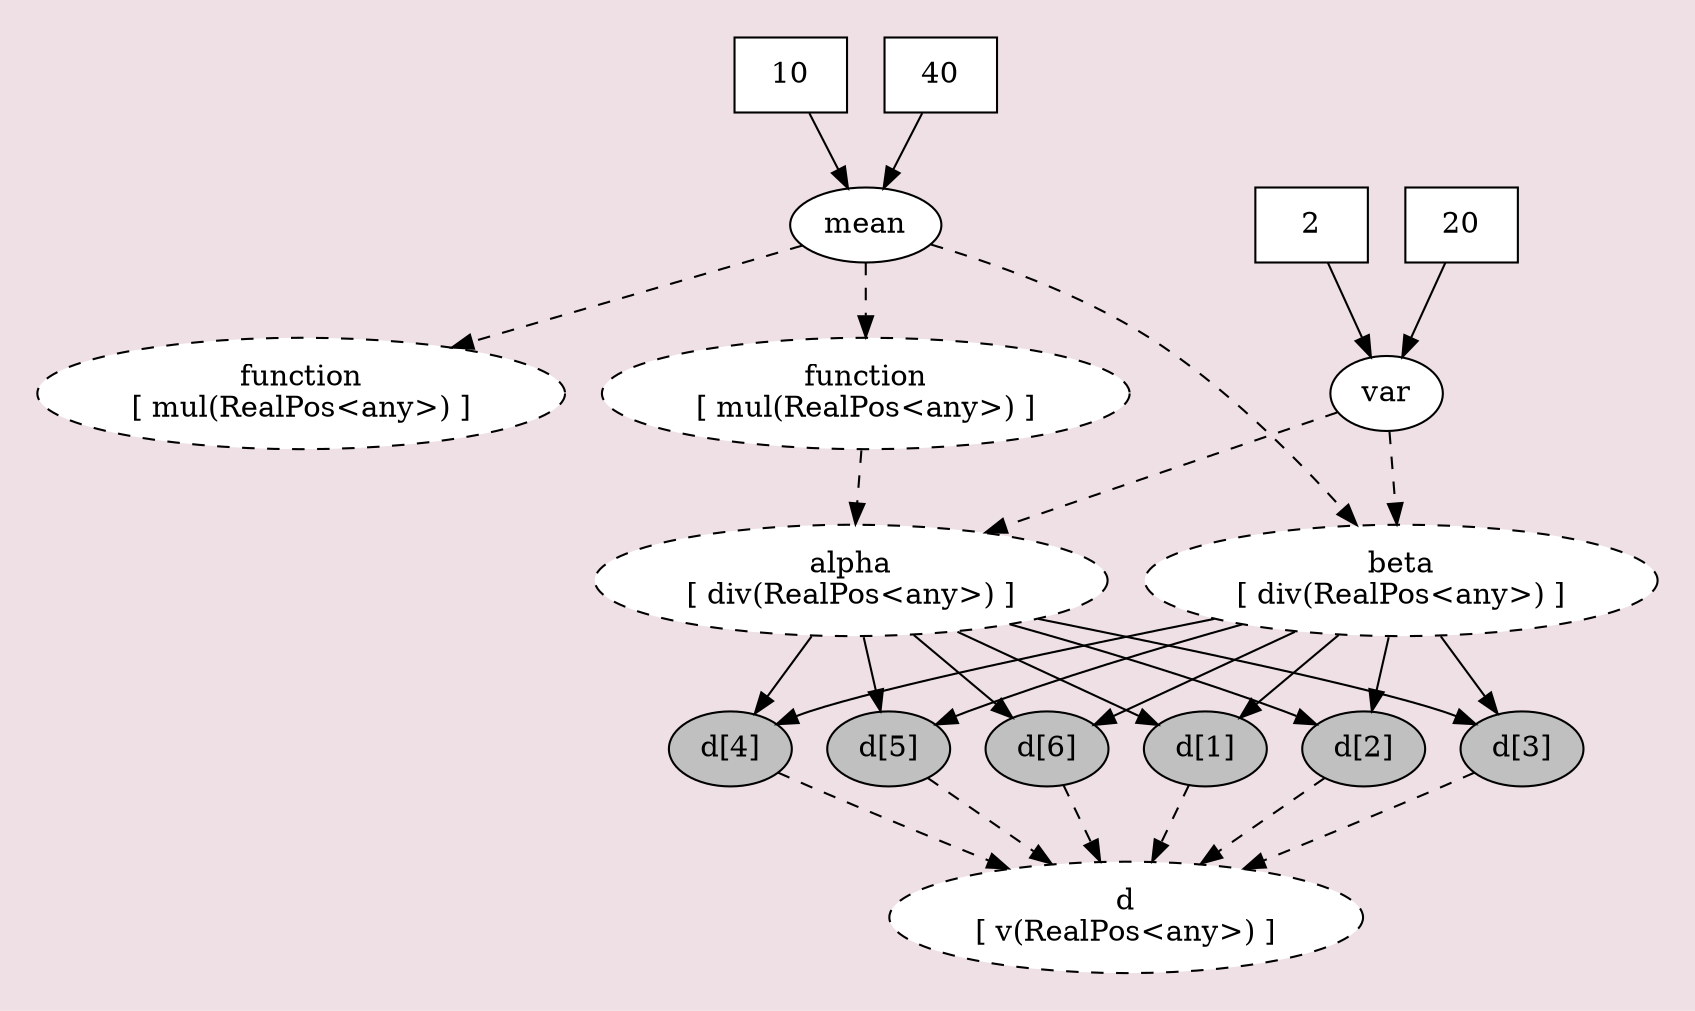 /* Graphical model description in DOT language                                    */
/*    To view graph:                                                              */
/*       open this file in the program Graphviz: http://www.graphviz.org          */
/*       or paste contents into an online viewer: http://stamm-wilbrandt.de/GraphvizFiddle */

digraph REVDAG {
   n_beta [shape=oval, style="dashed,filled", fillcolor=white, label="beta\n[ div(RealPos<any>) ]"]
   n_mean [shape=oval, style=filled, fillcolor=white, label="mean"]
   n_0x7fdb94852500 [shape=box, style=filled, fillcolor=white, label="10"]
   n_0x7fdb94852630 [shape=box, style=filled, fillcolor=white, label="40"]
   n_0x7fdb94852740 [shape=oval, style="dashed,filled", fillcolor=white, label="function\n[ mul(RealPos<any>) ]"]
   n_0x7fdb948529d0 [shape=oval, style="dashed,filled", fillcolor=white, label="function\n[ mul(RealPos<any>) ]"]
   n_alpha [shape=oval, style="dashed,filled", fillcolor=white, label="alpha\n[ div(RealPos<any>) ]"]
   n_var [shape=oval, style=filled, fillcolor=white, label="var"]
   n_0x7fdb94853a30 [shape=box, style=filled, fillcolor=white, label="20"]
   n_0x7fdb94853c30 [shape=box, style=filled, fillcolor=white, label="2"]
   n_d_1 [shape=oval, style=filled, fillcolor=gray, label="d[1]"]
   n_d [shape=oval, style="dashed,filled", fillcolor=white, label="d\n[ v(RealPos<any>) ]"]
   n_d_2 [shape=oval, style=filled, fillcolor=gray, label="d[2]"]
   n_d_3 [shape=oval, style=filled, fillcolor=gray, label="d[3]"]
   n_d_4 [shape=oval, style=filled, fillcolor=gray, label="d[4]"]
   n_d_5 [shape=oval, style=filled, fillcolor=gray, label="d[5]"]
   n_d_6 [shape=oval, style=filled, fillcolor=gray, label="d[6]"]
   n_beta -> n_d_1
   n_beta -> n_d_2
   n_beta -> n_d_3
   n_beta -> n_d_4
   n_beta -> n_d_5
   n_beta -> n_d_6
   n_mean -> n_0x7fdb94852740[style=dashed]
   n_mean -> n_0x7fdb948529d0[style=dashed]
   n_mean -> n_beta[style=dashed]
   n_0x7fdb94852500 -> n_mean
   n_0x7fdb94852630 -> n_mean
   n_0x7fdb948529d0 -> n_alpha[style=dashed]
   n_alpha -> n_d_1
   n_alpha -> n_d_2
   n_alpha -> n_d_3
   n_alpha -> n_d_4
   n_alpha -> n_d_5
   n_alpha -> n_d_6
   n_var -> n_alpha[style=dashed]
   n_var -> n_beta[style=dashed]
   n_0x7fdb94853a30 -> n_var
   n_0x7fdb94853c30 -> n_var
   n_d_1 -> n_d[style=dashed]
   n_d_2 -> n_d[style=dashed]
   n_d_3 -> n_d[style=dashed]
   n_d_4 -> n_d[style=dashed]
   n_d_5 -> n_d[style=dashed]
   n_d_6 -> n_d[style=dashed]
   {rank=same; n_d_1; n_d_2; n_d_3; n_d_4; n_d_5; n_d_6;}
   graph [bgcolor=lavenderblush2, pad=0.25]
}